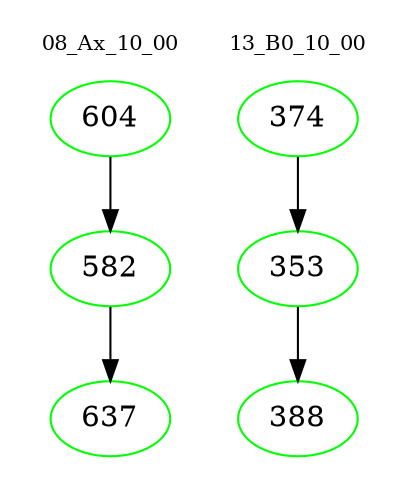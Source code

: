 digraph{
subgraph cluster_0 {
color = white
label = "08_Ax_10_00";
fontsize=10;
T0_604 [label="604", color="green"]
T0_604 -> T0_582 [color="black"]
T0_582 [label="582", color="green"]
T0_582 -> T0_637 [color="black"]
T0_637 [label="637", color="green"]
}
subgraph cluster_1 {
color = white
label = "13_B0_10_00";
fontsize=10;
T1_374 [label="374", color="green"]
T1_374 -> T1_353 [color="black"]
T1_353 [label="353", color="green"]
T1_353 -> T1_388 [color="black"]
T1_388 [label="388", color="green"]
}
}
